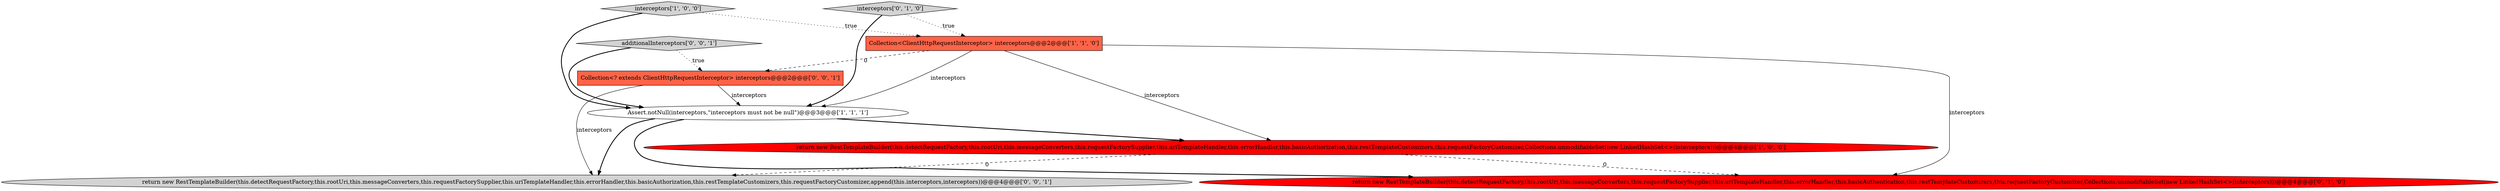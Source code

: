 digraph {
2 [style = filled, label = "Collection<ClientHttpRequestInterceptor> interceptors@@@2@@@['1', '1', '0']", fillcolor = tomato, shape = box image = "AAA0AAABBB1BBB"];
7 [style = filled, label = "additionalInterceptors['0', '0', '1']", fillcolor = lightgray, shape = diamond image = "AAA0AAABBB3BBB"];
3 [style = filled, label = "return new RestTemplateBuilder(this.detectRequestFactory,this.rootUri,this.messageConverters,this.requestFactorySupplier,this.uriTemplateHandler,this.errorHandler,this.basicAuthorization,this.restTemplateCustomizers,this.requestFactoryCustomizer,Collections.unmodifiableSet(new LinkedHashSet<>(interceptors)))@@@4@@@['1', '0', '0']", fillcolor = red, shape = ellipse image = "AAA1AAABBB1BBB"];
1 [style = filled, label = "interceptors['1', '0', '0']", fillcolor = lightgray, shape = diamond image = "AAA0AAABBB1BBB"];
0 [style = filled, label = "Assert.notNull(interceptors,\"interceptors must not be null\")@@@3@@@['1', '1', '1']", fillcolor = white, shape = ellipse image = "AAA0AAABBB1BBB"];
6 [style = filled, label = "Collection<? extends ClientHttpRequestInterceptor> interceptors@@@2@@@['0', '0', '1']", fillcolor = tomato, shape = box image = "AAA0AAABBB3BBB"];
4 [style = filled, label = "interceptors['0', '1', '0']", fillcolor = lightgray, shape = diamond image = "AAA0AAABBB2BBB"];
5 [style = filled, label = "return new RestTemplateBuilder(this.detectRequestFactory,this.rootUri,this.messageConverters,this.requestFactorySupplier,this.uriTemplateHandler,this.errorHandler,this.basicAuthentication,this.restTemplateCustomizers,this.requestFactoryCustomizer,Collections.unmodifiableSet(new LinkedHashSet<>(interceptors)))@@@4@@@['0', '1', '0']", fillcolor = red, shape = ellipse image = "AAA1AAABBB2BBB"];
8 [style = filled, label = "return new RestTemplateBuilder(this.detectRequestFactory,this.rootUri,this.messageConverters,this.requestFactorySupplier,this.uriTemplateHandler,this.errorHandler,this.basicAuthorization,this.restTemplateCustomizers,this.requestFactoryCustomizer,append(this.interceptors,interceptors))@@@4@@@['0', '0', '1']", fillcolor = lightgray, shape = ellipse image = "AAA0AAABBB3BBB"];
0->3 [style = bold, label=""];
3->5 [style = dashed, label="0"];
3->8 [style = dashed, label="0"];
6->0 [style = solid, label="interceptors"];
2->3 [style = solid, label="interceptors"];
7->6 [style = dotted, label="true"];
2->0 [style = solid, label="interceptors"];
7->0 [style = bold, label=""];
1->0 [style = bold, label=""];
4->0 [style = bold, label=""];
1->2 [style = dotted, label="true"];
2->6 [style = dashed, label="0"];
6->8 [style = solid, label="interceptors"];
4->2 [style = dotted, label="true"];
2->5 [style = solid, label="interceptors"];
0->5 [style = bold, label=""];
0->8 [style = bold, label=""];
}
